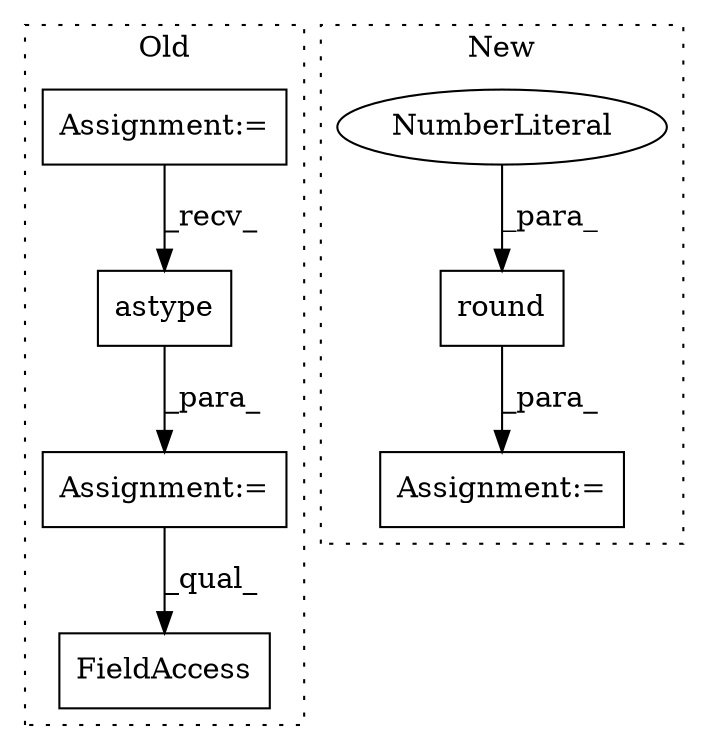 digraph G {
subgraph cluster0 {
1 [label="astype" a="32" s="7660,7674" l="7,1" shape="box"];
3 [label="Assignment:=" a="7" s="7609" l="1" shape="box"];
6 [label="FieldAccess" a="22" s="7830" l="8" shape="box"];
7 [label="Assignment:=" a="7" s="7213" l="1" shape="box"];
label = "Old";
style="dotted";
}
subgraph cluster1 {
2 [label="round" a="32" s="7610,7654" l="6,1" shape="box"];
4 [label="Assignment:=" a="7" s="7605" l="1" shape="box"];
5 [label="NumberLiteral" a="34" s="7653" l="1" shape="ellipse"];
label = "New";
style="dotted";
}
1 -> 3 [label="_para_"];
2 -> 4 [label="_para_"];
3 -> 6 [label="_qual_"];
5 -> 2 [label="_para_"];
7 -> 1 [label="_recv_"];
}